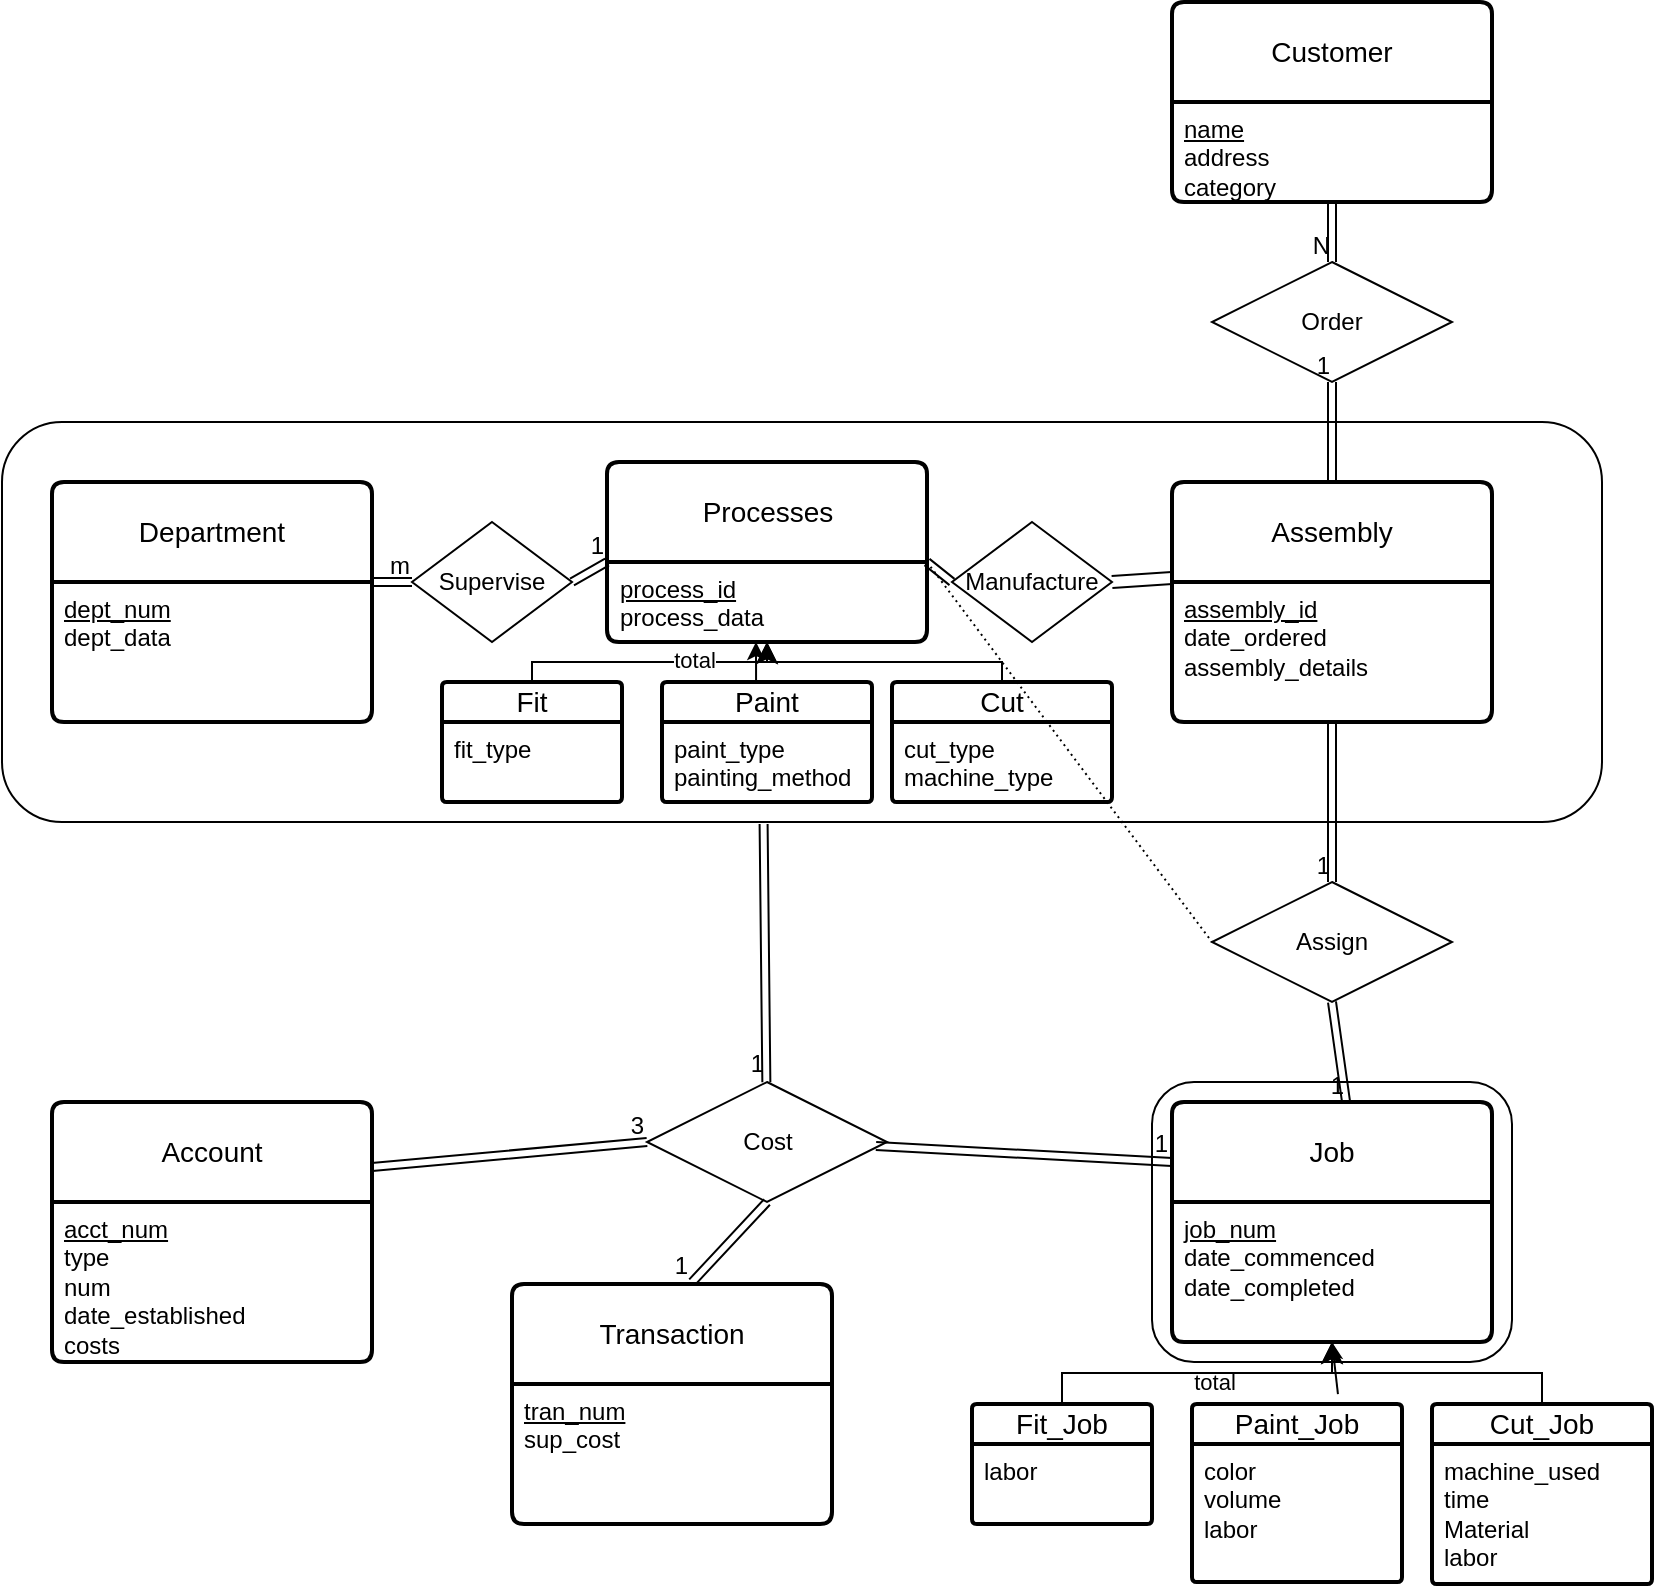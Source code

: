 <mxfile version="22.0.0" type="github">
  <diagram id="R2lEEEUBdFMjLlhIrx00" name="Page-1">
    <mxGraphModel dx="1434" dy="782" grid="1" gridSize="10" guides="1" tooltips="1" connect="1" arrows="1" fold="1" page="1" pageScale="1" pageWidth="850" pageHeight="1100" math="0" shadow="0" extFonts="Permanent Marker^https://fonts.googleapis.com/css?family=Permanent+Marker">
      <root>
        <mxCell id="0" />
        <mxCell id="1" parent="0" />
        <mxCell id="kHFKjKP2GJQcHjbetvcE-86" value="" style="rounded=1;whiteSpace=wrap;html=1;" parent="1" vertex="1">
          <mxGeometry x="600" y="550" width="180" height="140" as="geometry" />
        </mxCell>
        <mxCell id="kHFKjKP2GJQcHjbetvcE-1" value="" style="rounded=1;whiteSpace=wrap;html=1;" parent="1" vertex="1">
          <mxGeometry x="25" y="220" width="800" height="200" as="geometry" />
        </mxCell>
        <mxCell id="kHFKjKP2GJQcHjbetvcE-2" value="Customer" style="swimlane;childLayout=stackLayout;horizontal=1;startSize=50;horizontalStack=0;rounded=1;fontSize=14;fontStyle=0;strokeWidth=2;resizeParent=0;resizeLast=1;shadow=0;dashed=0;align=center;arcSize=4;whiteSpace=wrap;html=1;" parent="1" vertex="1">
          <mxGeometry x="610" y="10" width="160" height="100" as="geometry" />
        </mxCell>
        <mxCell id="kHFKjKP2GJQcHjbetvcE-3" value="&lt;div&gt;&lt;u&gt;name&lt;/u&gt;&lt;/div&gt;&lt;div&gt;address&lt;/div&gt;&lt;div&gt;category&lt;br&gt;&lt;/div&gt;" style="align=left;strokeColor=none;fillColor=none;spacingLeft=4;fontSize=12;verticalAlign=top;resizable=0;rotatable=0;part=1;html=1;" parent="kHFKjKP2GJQcHjbetvcE-2" vertex="1">
          <mxGeometry y="50" width="160" height="50" as="geometry" />
        </mxCell>
        <mxCell id="kHFKjKP2GJQcHjbetvcE-4" style="edgeStyle=orthogonalEdgeStyle;rounded=0;orthogonalLoop=1;jettySize=auto;html=1;exitX=0.5;exitY=1;exitDx=0;exitDy=0;" parent="kHFKjKP2GJQcHjbetvcE-2" source="kHFKjKP2GJQcHjbetvcE-3" target="kHFKjKP2GJQcHjbetvcE-3" edge="1">
          <mxGeometry relative="1" as="geometry" />
        </mxCell>
        <mxCell id="kHFKjKP2GJQcHjbetvcE-5" value="Order" style="shape=rhombus;perimeter=rhombusPerimeter;whiteSpace=wrap;html=1;align=center;" parent="1" vertex="1">
          <mxGeometry x="630" y="140" width="120" height="60" as="geometry" />
        </mxCell>
        <mxCell id="kHFKjKP2GJQcHjbetvcE-6" value="Assembly" style="swimlane;childLayout=stackLayout;horizontal=1;startSize=50;horizontalStack=0;rounded=1;fontSize=14;fontStyle=0;strokeWidth=2;resizeParent=0;resizeLast=1;shadow=0;dashed=0;align=center;arcSize=4;whiteSpace=wrap;html=1;" parent="1" vertex="1">
          <mxGeometry x="610" y="250" width="160" height="120" as="geometry" />
        </mxCell>
        <mxCell id="kHFKjKP2GJQcHjbetvcE-7" value="&lt;div&gt;&lt;u&gt;assembly_id&lt;/u&gt;&lt;/div&gt;&lt;div&gt;date_ordered&lt;/div&gt;&lt;div&gt;assembly_details&lt;br&gt;&lt;/div&gt;" style="align=left;strokeColor=none;fillColor=none;spacingLeft=4;fontSize=12;verticalAlign=top;resizable=0;rotatable=0;part=1;html=1;" parent="kHFKjKP2GJQcHjbetvcE-6" vertex="1">
          <mxGeometry y="50" width="160" height="70" as="geometry" />
        </mxCell>
        <mxCell id="kHFKjKP2GJQcHjbetvcE-8" value="Processes" style="swimlane;childLayout=stackLayout;horizontal=1;startSize=50;horizontalStack=0;rounded=1;fontSize=14;fontStyle=0;strokeWidth=2;resizeParent=0;resizeLast=1;shadow=0;dashed=0;align=center;arcSize=4;whiteSpace=wrap;html=1;" parent="1" vertex="1">
          <mxGeometry x="327.5" y="240" width="160" height="90" as="geometry" />
        </mxCell>
        <mxCell id="kHFKjKP2GJQcHjbetvcE-9" value="&lt;div&gt;&lt;u&gt;process_id&lt;br&gt;&lt;/u&gt;&lt;/div&gt;&lt;div&gt;process_data&lt;u&gt;&lt;br&gt;&lt;/u&gt;&lt;/div&gt;" style="align=left;strokeColor=none;fillColor=none;spacingLeft=4;fontSize=12;verticalAlign=top;resizable=0;rotatable=0;part=1;html=1;" parent="kHFKjKP2GJQcHjbetvcE-8" vertex="1">
          <mxGeometry y="50" width="160" height="40" as="geometry" />
        </mxCell>
        <mxCell id="kHFKjKP2GJQcHjbetvcE-10" value="Manufacture" style="shape=rhombus;perimeter=rhombusPerimeter;whiteSpace=wrap;html=1;align=center;" parent="1" vertex="1">
          <mxGeometry x="500" y="270" width="80" height="60" as="geometry" />
        </mxCell>
        <mxCell id="kHFKjKP2GJQcHjbetvcE-11" value="Supervise" style="shape=rhombus;perimeter=rhombusPerimeter;whiteSpace=wrap;html=1;align=center;" parent="1" vertex="1">
          <mxGeometry x="230" y="270" width="80" height="60" as="geometry" />
        </mxCell>
        <mxCell id="kHFKjKP2GJQcHjbetvcE-16" value="Department" style="swimlane;childLayout=stackLayout;horizontal=1;startSize=50;horizontalStack=0;rounded=1;fontSize=14;fontStyle=0;strokeWidth=2;resizeParent=0;resizeLast=1;shadow=0;dashed=0;align=center;arcSize=4;whiteSpace=wrap;html=1;" parent="1" vertex="1">
          <mxGeometry x="50" y="250" width="160" height="120" as="geometry" />
        </mxCell>
        <mxCell id="kHFKjKP2GJQcHjbetvcE-17" value="&lt;div&gt;&lt;u&gt;dept_num&lt;/u&gt;&lt;/div&gt;&lt;div&gt;dept_data&lt;br&gt;&lt;/div&gt;" style="align=left;strokeColor=none;fillColor=none;spacingLeft=4;fontSize=12;verticalAlign=top;resizable=0;rotatable=0;part=1;html=1;" parent="kHFKjKP2GJQcHjbetvcE-16" vertex="1">
          <mxGeometry y="50" width="160" height="70" as="geometry" />
        </mxCell>
        <mxCell id="kHFKjKP2GJQcHjbetvcE-20" value="Fit" style="swimlane;childLayout=stackLayout;horizontal=1;startSize=20;horizontalStack=0;rounded=1;fontSize=14;fontStyle=0;strokeWidth=2;resizeParent=0;resizeLast=1;shadow=0;dashed=0;align=center;arcSize=4;whiteSpace=wrap;html=1;" parent="1" vertex="1">
          <mxGeometry x="245" y="350" width="90" height="60" as="geometry">
            <mxRectangle x="210" y="10" width="60" height="50" as="alternateBounds" />
          </mxGeometry>
        </mxCell>
        <mxCell id="kHFKjKP2GJQcHjbetvcE-21" value="fit_type" style="align=left;strokeColor=none;fillColor=none;spacingLeft=4;fontSize=12;verticalAlign=top;resizable=0;rotatable=0;part=1;html=1;" parent="kHFKjKP2GJQcHjbetvcE-20" vertex="1">
          <mxGeometry y="20" width="90" height="40" as="geometry" />
        </mxCell>
        <mxCell id="kHFKjKP2GJQcHjbetvcE-23" value="Paint" style="swimlane;childLayout=stackLayout;horizontal=1;startSize=20;horizontalStack=0;rounded=1;fontSize=14;fontStyle=0;strokeWidth=2;resizeParent=0;resizeLast=1;shadow=0;dashed=0;align=center;arcSize=4;whiteSpace=wrap;html=1;" parent="1" vertex="1">
          <mxGeometry x="355" y="350" width="105" height="60" as="geometry">
            <mxRectangle x="210" y="10" width="60" height="50" as="alternateBounds" />
          </mxGeometry>
        </mxCell>
        <mxCell id="kHFKjKP2GJQcHjbetvcE-24" value="&lt;div&gt;paint_type&lt;/div&gt;&lt;div&gt;painting_method&lt;/div&gt;&lt;div&gt;&lt;br&gt;&lt;/div&gt;" style="align=left;strokeColor=none;fillColor=none;spacingLeft=4;fontSize=12;verticalAlign=top;resizable=0;rotatable=0;part=1;html=1;" parent="kHFKjKP2GJQcHjbetvcE-23" vertex="1">
          <mxGeometry y="20" width="105" height="40" as="geometry" />
        </mxCell>
        <mxCell id="kHFKjKP2GJQcHjbetvcE-25" value="Cut" style="swimlane;childLayout=stackLayout;horizontal=1;startSize=20;horizontalStack=0;rounded=1;fontSize=14;fontStyle=0;strokeWidth=2;resizeParent=0;resizeLast=1;shadow=0;dashed=0;align=center;arcSize=4;whiteSpace=wrap;html=1;" parent="1" vertex="1">
          <mxGeometry x="470" y="350" width="110" height="60" as="geometry">
            <mxRectangle x="210" y="10" width="60" height="50" as="alternateBounds" />
          </mxGeometry>
        </mxCell>
        <mxCell id="kHFKjKP2GJQcHjbetvcE-26" value="&lt;div&gt;cut_type&lt;/div&gt;&lt;div&gt;machine_type&lt;br&gt;&lt;/div&gt;" style="align=left;strokeColor=none;fillColor=none;spacingLeft=4;fontSize=12;verticalAlign=top;resizable=0;rotatable=0;part=1;html=1;" parent="kHFKjKP2GJQcHjbetvcE-25" vertex="1">
          <mxGeometry y="20" width="110" height="40" as="geometry" />
        </mxCell>
        <mxCell id="kHFKjKP2GJQcHjbetvcE-29" value="" style="edgeStyle=elbowEdgeStyle;elbow=vertical;endArrow=classic;html=1;curved=0;rounded=0;endSize=8;startSize=8;exitX=0.5;exitY=0;exitDx=0;exitDy=0;entryX=0.5;entryY=1;entryDx=0;entryDy=0;" parent="1" source="kHFKjKP2GJQcHjbetvcE-20" target="kHFKjKP2GJQcHjbetvcE-9" edge="1">
          <mxGeometry width="50" height="50" relative="1" as="geometry">
            <mxPoint x="400" y="180" as="sourcePoint" />
            <mxPoint x="450" y="130" as="targetPoint" />
          </mxGeometry>
        </mxCell>
        <mxCell id="kHFKjKP2GJQcHjbetvcE-32" value="total" style="edgeLabel;html=1;align=center;verticalAlign=middle;resizable=0;points=[];" parent="kHFKjKP2GJQcHjbetvcE-29" vertex="1" connectable="0">
          <mxGeometry x="0.323" y="1" relative="1" as="geometry">
            <mxPoint as="offset" />
          </mxGeometry>
        </mxCell>
        <mxCell id="kHFKjKP2GJQcHjbetvcE-30" value="" style="edgeStyle=elbowEdgeStyle;elbow=vertical;endArrow=classic;html=1;curved=0;rounded=0;endSize=8;startSize=8;exitX=0.5;exitY=0;exitDx=0;exitDy=0;entryX=0.5;entryY=1;entryDx=0;entryDy=0;" parent="1" source="kHFKjKP2GJQcHjbetvcE-25" target="kHFKjKP2GJQcHjbetvcE-8" edge="1">
          <mxGeometry width="50" height="50" relative="1" as="geometry">
            <mxPoint x="400" y="180" as="sourcePoint" />
            <mxPoint x="450" y="130" as="targetPoint" />
          </mxGeometry>
        </mxCell>
        <mxCell id="kHFKjKP2GJQcHjbetvcE-31" value="" style="endArrow=classic;html=1;rounded=0;exitX=0.448;exitY=0.017;exitDx=0;exitDy=0;exitPerimeter=0;" parent="1" source="kHFKjKP2GJQcHjbetvcE-23" edge="1">
          <mxGeometry width="50" height="50" relative="1" as="geometry">
            <mxPoint x="400" y="180" as="sourcePoint" />
            <mxPoint x="402" y="330" as="targetPoint" />
          </mxGeometry>
        </mxCell>
        <mxCell id="kHFKjKP2GJQcHjbetvcE-33" value="" style="shape=link;html=1;rounded=0;exitX=1;exitY=0.5;exitDx=0;exitDy=0;entryX=0;entryY=0;entryDx=0;entryDy=0;" parent="1" source="kHFKjKP2GJQcHjbetvcE-11" target="kHFKjKP2GJQcHjbetvcE-9" edge="1">
          <mxGeometry relative="1" as="geometry">
            <mxPoint x="340" y="160" as="sourcePoint" />
            <mxPoint x="500" y="160" as="targetPoint" />
          </mxGeometry>
        </mxCell>
        <mxCell id="kHFKjKP2GJQcHjbetvcE-34" value="1" style="resizable=0;html=1;whiteSpace=wrap;align=right;verticalAlign=bottom;" parent="kHFKjKP2GJQcHjbetvcE-33" connectable="0" vertex="1">
          <mxGeometry x="1" relative="1" as="geometry" />
        </mxCell>
        <mxCell id="kHFKjKP2GJQcHjbetvcE-35" value="" style="shape=link;html=1;rounded=0;exitX=1;exitY=0;exitDx=0;exitDy=0;entryX=0;entryY=0.5;entryDx=0;entryDy=0;" parent="1" source="kHFKjKP2GJQcHjbetvcE-9" target="kHFKjKP2GJQcHjbetvcE-10" edge="1">
          <mxGeometry relative="1" as="geometry">
            <mxPoint x="340" y="160" as="sourcePoint" />
            <mxPoint x="500" y="160" as="targetPoint" />
          </mxGeometry>
        </mxCell>
        <mxCell id="kHFKjKP2GJQcHjbetvcE-36" value="" style="resizable=0;html=1;whiteSpace=wrap;align=right;verticalAlign=bottom;" parent="kHFKjKP2GJQcHjbetvcE-35" connectable="0" vertex="1">
          <mxGeometry x="1" relative="1" as="geometry" />
        </mxCell>
        <mxCell id="kHFKjKP2GJQcHjbetvcE-37" value="" style="shape=link;html=1;rounded=0;exitX=1;exitY=0;exitDx=0;exitDy=0;" parent="1" source="kHFKjKP2GJQcHjbetvcE-17" target="kHFKjKP2GJQcHjbetvcE-11" edge="1">
          <mxGeometry relative="1" as="geometry">
            <mxPoint x="340" y="160" as="sourcePoint" />
            <mxPoint x="500" y="160" as="targetPoint" />
          </mxGeometry>
        </mxCell>
        <mxCell id="kHFKjKP2GJQcHjbetvcE-38" value="m" style="resizable=0;html=1;whiteSpace=wrap;align=right;verticalAlign=bottom;" parent="kHFKjKP2GJQcHjbetvcE-37" connectable="0" vertex="1">
          <mxGeometry x="1" relative="1" as="geometry" />
        </mxCell>
        <mxCell id="kHFKjKP2GJQcHjbetvcE-39" value="" style="shape=link;html=1;rounded=0;exitX=1;exitY=0.5;exitDx=0;exitDy=0;width=6;entryX=0;entryY=0.4;entryDx=0;entryDy=0;entryPerimeter=0;" parent="1" source="kHFKjKP2GJQcHjbetvcE-10" target="kHFKjKP2GJQcHjbetvcE-6" edge="1">
          <mxGeometry relative="1" as="geometry">
            <mxPoint x="220" y="310" as="sourcePoint" />
            <mxPoint x="240" y="310" as="targetPoint" />
          </mxGeometry>
        </mxCell>
        <mxCell id="kHFKjKP2GJQcHjbetvcE-41" value="" style="shape=link;html=1;rounded=0;exitX=0.5;exitY=1;exitDx=0;exitDy=0;" parent="1" source="kHFKjKP2GJQcHjbetvcE-3" target="kHFKjKP2GJQcHjbetvcE-5" edge="1">
          <mxGeometry relative="1" as="geometry">
            <mxPoint x="340" y="250" as="sourcePoint" />
            <mxPoint x="500" y="250" as="targetPoint" />
          </mxGeometry>
        </mxCell>
        <mxCell id="kHFKjKP2GJQcHjbetvcE-42" value="N" style="resizable=0;html=1;whiteSpace=wrap;align=right;verticalAlign=bottom;" parent="kHFKjKP2GJQcHjbetvcE-41" connectable="0" vertex="1">
          <mxGeometry x="1" relative="1" as="geometry" />
        </mxCell>
        <mxCell id="kHFKjKP2GJQcHjbetvcE-43" value="" style="shape=link;html=1;rounded=0;entryX=0.5;entryY=1;entryDx=0;entryDy=0;exitX=0.5;exitY=0;exitDx=0;exitDy=0;" parent="1" source="kHFKjKP2GJQcHjbetvcE-6" target="kHFKjKP2GJQcHjbetvcE-5" edge="1">
          <mxGeometry relative="1" as="geometry">
            <mxPoint x="340" y="250" as="sourcePoint" />
            <mxPoint x="500" y="250" as="targetPoint" />
          </mxGeometry>
        </mxCell>
        <mxCell id="kHFKjKP2GJQcHjbetvcE-44" value="1" style="resizable=0;html=1;whiteSpace=wrap;align=right;verticalAlign=bottom;" parent="kHFKjKP2GJQcHjbetvcE-43" connectable="0" vertex="1">
          <mxGeometry x="1" relative="1" as="geometry" />
        </mxCell>
        <mxCell id="kHFKjKP2GJQcHjbetvcE-45" value="Account" style="swimlane;childLayout=stackLayout;horizontal=1;startSize=50;horizontalStack=0;rounded=1;fontSize=14;fontStyle=0;strokeWidth=2;resizeParent=0;resizeLast=1;shadow=0;dashed=0;align=center;arcSize=4;whiteSpace=wrap;html=1;" parent="1" vertex="1">
          <mxGeometry x="50" y="560" width="160" height="130" as="geometry" />
        </mxCell>
        <mxCell id="kHFKjKP2GJQcHjbetvcE-46" value="&lt;div&gt;&lt;u&gt;acct_num&lt;/u&gt;&lt;/div&gt;&lt;div&gt;type&lt;/div&gt;&lt;div&gt;num&lt;br&gt;&lt;/div&gt;&lt;div&gt;date_established&lt;/div&gt;&lt;div&gt;costs&lt;br&gt;&lt;/div&gt;" style="align=left;strokeColor=none;fillColor=none;spacingLeft=4;fontSize=12;verticalAlign=top;resizable=0;rotatable=0;part=1;html=1;" parent="kHFKjKP2GJQcHjbetvcE-45" vertex="1">
          <mxGeometry y="50" width="160" height="80" as="geometry" />
        </mxCell>
        <mxCell id="kHFKjKP2GJQcHjbetvcE-51" value="Job" style="swimlane;childLayout=stackLayout;horizontal=1;startSize=50;horizontalStack=0;rounded=1;fontSize=14;fontStyle=0;strokeWidth=2;resizeParent=0;resizeLast=1;shadow=0;dashed=0;align=center;arcSize=4;whiteSpace=wrap;html=1;" parent="1" vertex="1">
          <mxGeometry x="610" y="560" width="160" height="120" as="geometry" />
        </mxCell>
        <mxCell id="kHFKjKP2GJQcHjbetvcE-52" value="&lt;div&gt;&lt;u&gt;job_num&lt;/u&gt;&lt;/div&gt;&lt;div&gt;date_commenced&lt;/div&gt;&lt;div&gt;date_completed&lt;br&gt;&lt;/div&gt;" style="align=left;strokeColor=none;fillColor=none;spacingLeft=4;fontSize=12;verticalAlign=top;resizable=0;rotatable=0;part=1;html=1;" parent="kHFKjKP2GJQcHjbetvcE-51" vertex="1">
          <mxGeometry y="50" width="160" height="70" as="geometry" />
        </mxCell>
        <mxCell id="kHFKjKP2GJQcHjbetvcE-53" value="Assign" style="shape=rhombus;perimeter=rhombusPerimeter;whiteSpace=wrap;html=1;align=center;" parent="1" vertex="1">
          <mxGeometry x="630" y="450" width="120" height="60" as="geometry" />
        </mxCell>
        <mxCell id="kHFKjKP2GJQcHjbetvcE-54" value="" style="shape=link;html=1;rounded=0;entryX=0.5;entryY=0;entryDx=0;entryDy=0;exitX=0.5;exitY=1;exitDx=0;exitDy=0;" parent="1" source="kHFKjKP2GJQcHjbetvcE-7" target="kHFKjKP2GJQcHjbetvcE-53" edge="1">
          <mxGeometry relative="1" as="geometry">
            <mxPoint x="340" y="460" as="sourcePoint" />
            <mxPoint x="500" y="460" as="targetPoint" />
          </mxGeometry>
        </mxCell>
        <mxCell id="kHFKjKP2GJQcHjbetvcE-55" value="1" style="resizable=0;html=1;whiteSpace=wrap;align=right;verticalAlign=bottom;" parent="kHFKjKP2GJQcHjbetvcE-54" connectable="0" vertex="1">
          <mxGeometry x="1" relative="1" as="geometry" />
        </mxCell>
        <mxCell id="kHFKjKP2GJQcHjbetvcE-56" value="" style="endArrow=none;html=1;rounded=0;dashed=1;dashPattern=1 2;exitX=1;exitY=0;exitDx=0;exitDy=0;entryX=0;entryY=0.5;entryDx=0;entryDy=0;" parent="1" source="kHFKjKP2GJQcHjbetvcE-9" target="kHFKjKP2GJQcHjbetvcE-53" edge="1">
          <mxGeometry relative="1" as="geometry">
            <mxPoint x="340" y="460" as="sourcePoint" />
            <mxPoint x="500" y="460" as="targetPoint" />
          </mxGeometry>
        </mxCell>
        <mxCell id="kHFKjKP2GJQcHjbetvcE-57" value="" style="resizable=0;html=1;whiteSpace=wrap;align=right;verticalAlign=bottom;" parent="kHFKjKP2GJQcHjbetvcE-56" connectable="0" vertex="1">
          <mxGeometry x="1" relative="1" as="geometry" />
        </mxCell>
        <mxCell id="kHFKjKP2GJQcHjbetvcE-58" value="" style="shape=link;html=1;rounded=0;entryX=0.544;entryY=0;entryDx=0;entryDy=0;entryPerimeter=0;exitX=0.5;exitY=1;exitDx=0;exitDy=0;" parent="1" source="kHFKjKP2GJQcHjbetvcE-53" target="kHFKjKP2GJQcHjbetvcE-51" edge="1">
          <mxGeometry relative="1" as="geometry">
            <mxPoint x="340" y="460" as="sourcePoint" />
            <mxPoint x="500" y="460" as="targetPoint" />
          </mxGeometry>
        </mxCell>
        <mxCell id="kHFKjKP2GJQcHjbetvcE-59" value="1" style="resizable=0;html=1;whiteSpace=wrap;align=right;verticalAlign=bottom;" parent="kHFKjKP2GJQcHjbetvcE-58" connectable="0" vertex="1">
          <mxGeometry x="1" relative="1" as="geometry" />
        </mxCell>
        <mxCell id="kHFKjKP2GJQcHjbetvcE-65" value="Fit_Job" style="swimlane;childLayout=stackLayout;horizontal=1;startSize=20;horizontalStack=0;rounded=1;fontSize=14;fontStyle=0;strokeWidth=2;resizeParent=0;resizeLast=1;shadow=0;dashed=0;align=center;arcSize=4;whiteSpace=wrap;html=1;" parent="1" vertex="1">
          <mxGeometry x="510" y="711" width="90" height="60" as="geometry">
            <mxRectangle x="210" y="10" width="60" height="50" as="alternateBounds" />
          </mxGeometry>
        </mxCell>
        <mxCell id="kHFKjKP2GJQcHjbetvcE-66" value="labor" style="align=left;strokeColor=none;fillColor=none;spacingLeft=4;fontSize=12;verticalAlign=top;resizable=0;rotatable=0;part=1;html=1;" parent="kHFKjKP2GJQcHjbetvcE-65" vertex="1">
          <mxGeometry y="20" width="90" height="40" as="geometry" />
        </mxCell>
        <mxCell id="kHFKjKP2GJQcHjbetvcE-67" value="Paint_Job" style="swimlane;childLayout=stackLayout;horizontal=1;startSize=20;horizontalStack=0;rounded=1;fontSize=14;fontStyle=0;strokeWidth=2;resizeParent=0;resizeLast=1;shadow=0;dashed=0;align=center;arcSize=4;whiteSpace=wrap;html=1;" parent="1" vertex="1">
          <mxGeometry x="620" y="711" width="105" height="89" as="geometry">
            <mxRectangle x="210" y="10" width="60" height="50" as="alternateBounds" />
          </mxGeometry>
        </mxCell>
        <mxCell id="kHFKjKP2GJQcHjbetvcE-68" value="&lt;div&gt;color&lt;/div&gt;&lt;div&gt;volume&lt;/div&gt;&lt;div&gt;labor&lt;br&gt;&lt;/div&gt;" style="align=left;strokeColor=none;fillColor=none;spacingLeft=4;fontSize=12;verticalAlign=top;resizable=0;rotatable=0;part=1;html=1;" parent="kHFKjKP2GJQcHjbetvcE-67" vertex="1">
          <mxGeometry y="20" width="105" height="69" as="geometry" />
        </mxCell>
        <mxCell id="kHFKjKP2GJQcHjbetvcE-69" value="Cut_Job" style="swimlane;childLayout=stackLayout;horizontal=1;startSize=20;horizontalStack=0;rounded=1;fontSize=14;fontStyle=0;strokeWidth=2;resizeParent=0;resizeLast=1;shadow=0;dashed=0;align=center;arcSize=4;whiteSpace=wrap;html=1;" parent="1" vertex="1">
          <mxGeometry x="740" y="711" width="110" height="90" as="geometry">
            <mxRectangle x="740" y="730" width="60" height="50" as="alternateBounds" />
          </mxGeometry>
        </mxCell>
        <mxCell id="kHFKjKP2GJQcHjbetvcE-70" value="&lt;div&gt;machine_used&lt;/div&gt;&lt;div&gt;time&lt;/div&gt;&lt;div&gt;Material&lt;/div&gt;&lt;div&gt;labor&lt;br&gt;&lt;/div&gt;" style="align=left;strokeColor=none;fillColor=none;spacingLeft=4;fontSize=12;verticalAlign=top;resizable=0;rotatable=0;part=1;html=1;" parent="kHFKjKP2GJQcHjbetvcE-69" vertex="1">
          <mxGeometry y="20" width="110" height="70" as="geometry" />
        </mxCell>
        <mxCell id="kHFKjKP2GJQcHjbetvcE-71" value="total" style="edgeLabel;html=1;align=center;verticalAlign=middle;resizable=0;points=[];" parent="1" vertex="1" connectable="0">
          <mxGeometry x="631" y="700" as="geometry" />
        </mxCell>
        <mxCell id="kHFKjKP2GJQcHjbetvcE-72" value="Cost" style="shape=rhombus;perimeter=rhombusPerimeter;whiteSpace=wrap;html=1;align=center;" parent="1" vertex="1">
          <mxGeometry x="347.5" y="550" width="120" height="60" as="geometry" />
        </mxCell>
        <mxCell id="kHFKjKP2GJQcHjbetvcE-73" value="" style="shape=link;html=1;rounded=0;exitX=0.476;exitY=1.005;exitDx=0;exitDy=0;exitPerimeter=0;" parent="1" source="kHFKjKP2GJQcHjbetvcE-1" target="kHFKjKP2GJQcHjbetvcE-72" edge="1">
          <mxGeometry relative="1" as="geometry">
            <mxPoint x="340" y="580" as="sourcePoint" />
            <mxPoint x="500" y="580" as="targetPoint" />
          </mxGeometry>
        </mxCell>
        <mxCell id="kHFKjKP2GJQcHjbetvcE-74" value="1" style="resizable=0;html=1;whiteSpace=wrap;align=right;verticalAlign=bottom;" parent="kHFKjKP2GJQcHjbetvcE-73" connectable="0" vertex="1">
          <mxGeometry x="1" relative="1" as="geometry" />
        </mxCell>
        <mxCell id="kHFKjKP2GJQcHjbetvcE-75" value="" style="shape=link;html=1;rounded=0;entryX=0;entryY=0.25;entryDx=0;entryDy=0;exitX=0.954;exitY=0.533;exitDx=0;exitDy=0;exitPerimeter=0;" parent="1" source="kHFKjKP2GJQcHjbetvcE-72" target="kHFKjKP2GJQcHjbetvcE-51" edge="1">
          <mxGeometry relative="1" as="geometry">
            <mxPoint x="340" y="580" as="sourcePoint" />
            <mxPoint x="500" y="580" as="targetPoint" />
          </mxGeometry>
        </mxCell>
        <mxCell id="kHFKjKP2GJQcHjbetvcE-76" value="1" style="resizable=0;html=1;whiteSpace=wrap;align=right;verticalAlign=bottom;" parent="kHFKjKP2GJQcHjbetvcE-75" connectable="0" vertex="1">
          <mxGeometry x="1" relative="1" as="geometry" />
        </mxCell>
        <mxCell id="kHFKjKP2GJQcHjbetvcE-77" value="" style="shape=link;html=1;rounded=0;exitX=1;exitY=0.25;exitDx=0;exitDy=0;entryX=0;entryY=0.5;entryDx=0;entryDy=0;" parent="1" source="kHFKjKP2GJQcHjbetvcE-45" target="kHFKjKP2GJQcHjbetvcE-72" edge="1">
          <mxGeometry relative="1" as="geometry">
            <mxPoint x="340" y="580" as="sourcePoint" />
            <mxPoint x="500" y="580" as="targetPoint" />
          </mxGeometry>
        </mxCell>
        <mxCell id="kHFKjKP2GJQcHjbetvcE-78" value="3" style="resizable=0;html=1;whiteSpace=wrap;align=right;verticalAlign=bottom;" parent="kHFKjKP2GJQcHjbetvcE-77" connectable="0" vertex="1">
          <mxGeometry x="1" relative="1" as="geometry" />
        </mxCell>
        <mxCell id="kHFKjKP2GJQcHjbetvcE-79" value="Transaction" style="swimlane;childLayout=stackLayout;horizontal=1;startSize=50;horizontalStack=0;rounded=1;fontSize=14;fontStyle=0;strokeWidth=2;resizeParent=0;resizeLast=1;shadow=0;dashed=0;align=center;arcSize=4;whiteSpace=wrap;html=1;" parent="1" vertex="1">
          <mxGeometry x="280" y="651" width="160" height="120" as="geometry" />
        </mxCell>
        <mxCell id="kHFKjKP2GJQcHjbetvcE-80" value="&lt;div&gt;&lt;u&gt;tran_num&lt;/u&gt;&lt;/div&gt;&lt;div&gt;sup_cost&lt;br&gt;&lt;/div&gt;" style="align=left;strokeColor=none;fillColor=none;spacingLeft=4;fontSize=12;verticalAlign=top;resizable=0;rotatable=0;part=1;html=1;" parent="kHFKjKP2GJQcHjbetvcE-79" vertex="1">
          <mxGeometry y="50" width="160" height="70" as="geometry" />
        </mxCell>
        <mxCell id="kHFKjKP2GJQcHjbetvcE-81" value="" style="shape=link;html=1;rounded=0;exitX=0.5;exitY=1;exitDx=0;exitDy=0;entryX=0.563;entryY=-0.008;entryDx=0;entryDy=0;entryPerimeter=0;" parent="1" source="kHFKjKP2GJQcHjbetvcE-72" target="kHFKjKP2GJQcHjbetvcE-79" edge="1">
          <mxGeometry relative="1" as="geometry">
            <mxPoint x="340" y="580" as="sourcePoint" />
            <mxPoint x="500" y="580" as="targetPoint" />
          </mxGeometry>
        </mxCell>
        <mxCell id="kHFKjKP2GJQcHjbetvcE-82" value="1" style="resizable=0;html=1;whiteSpace=wrap;align=right;verticalAlign=bottom;" parent="kHFKjKP2GJQcHjbetvcE-81" connectable="0" vertex="1">
          <mxGeometry x="1" relative="1" as="geometry" />
        </mxCell>
        <mxCell id="kHFKjKP2GJQcHjbetvcE-83" value="" style="edgeStyle=elbowEdgeStyle;elbow=vertical;endArrow=classic;html=1;curved=0;rounded=0;endSize=8;startSize=8;exitX=0.5;exitY=0;exitDx=0;exitDy=0;entryX=0.5;entryY=1;entryDx=0;entryDy=0;" parent="1" source="kHFKjKP2GJQcHjbetvcE-65" target="kHFKjKP2GJQcHjbetvcE-52" edge="1">
          <mxGeometry width="50" height="50" relative="1" as="geometry">
            <mxPoint x="400" y="570" as="sourcePoint" />
            <mxPoint x="450" y="520" as="targetPoint" />
          </mxGeometry>
        </mxCell>
        <mxCell id="kHFKjKP2GJQcHjbetvcE-84" value="" style="edgeStyle=elbowEdgeStyle;elbow=vertical;endArrow=classic;html=1;curved=0;rounded=0;endSize=8;startSize=8;exitX=0.5;exitY=0;exitDx=0;exitDy=0;entryX=0.5;entryY=1;entryDx=0;entryDy=0;" parent="1" source="kHFKjKP2GJQcHjbetvcE-69" target="kHFKjKP2GJQcHjbetvcE-52" edge="1">
          <mxGeometry width="50" height="50" relative="1" as="geometry">
            <mxPoint x="400" y="570" as="sourcePoint" />
            <mxPoint x="450" y="520" as="targetPoint" />
          </mxGeometry>
        </mxCell>
        <mxCell id="kHFKjKP2GJQcHjbetvcE-85" value="" style="endArrow=classic;html=1;rounded=0;exitX=0.695;exitY=-0.056;exitDx=0;exitDy=0;exitPerimeter=0;entryX=0.5;entryY=1;entryDx=0;entryDy=0;" parent="1" source="kHFKjKP2GJQcHjbetvcE-67" target="kHFKjKP2GJQcHjbetvcE-52" edge="1">
          <mxGeometry width="50" height="50" relative="1" as="geometry">
            <mxPoint x="400" y="570" as="sourcePoint" />
            <mxPoint x="450" y="520" as="targetPoint" />
          </mxGeometry>
        </mxCell>
      </root>
    </mxGraphModel>
  </diagram>
</mxfile>
